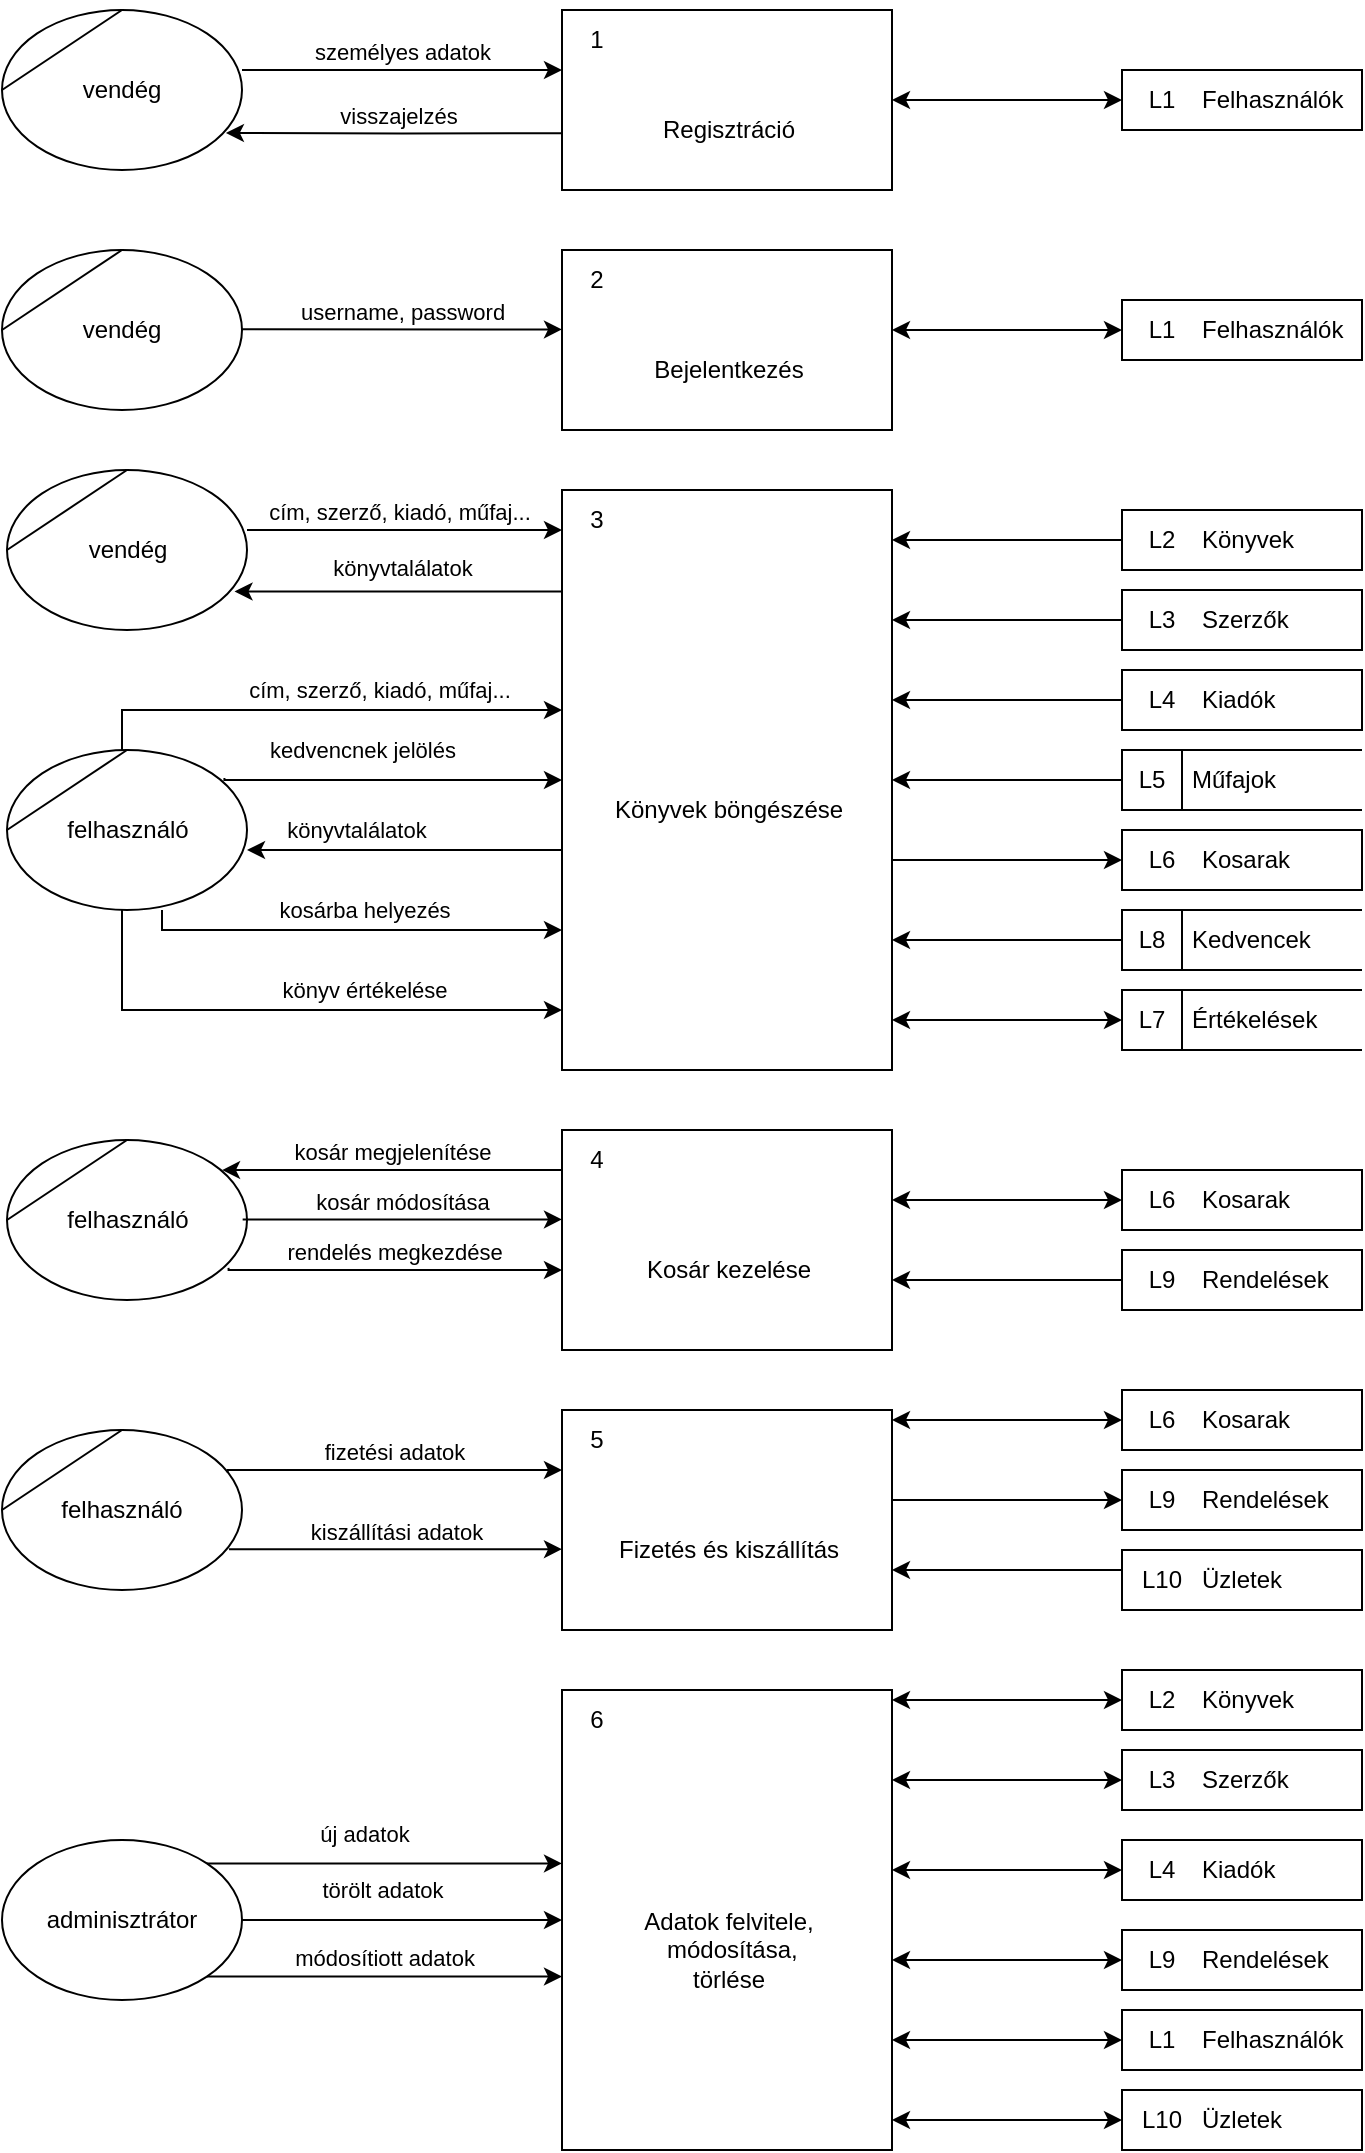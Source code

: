 <mxfile version="20.8.20" type="device"><diagram name="Page-1" id="_qsF4wstuvwp_UwOPnYQ"><mxGraphModel dx="1521" dy="838" grid="1" gridSize="10" guides="1" tooltips="1" connect="1" arrows="1" fold="1" page="1" pageScale="1" pageWidth="850" pageHeight="1100" math="0" shadow="0"><root><mxCell id="0"/><mxCell id="1" parent="0"/><mxCell id="DANlGAtd_FARZGhDrok2-2" value="vendég" style="shape=stencil(tZRtjoMgEIZPw98GJR6gYXfvQe10nZQCAbYft99RNKlW7GajiTGZeeXhnZGBCRka5YCVvGHig5VlwTm9Kb5NYhUc1DElr8qjOmhISojenuGGx9gz0DTgMbaq+GR8T9+0j5C1NYYgaE0YKU86wRQaWsvvCdZv/xhFjvgXiOB7kynLyq+/Y3fVNuBiI79j7OB+db/rgceOi61+3Grg4v9YISmTO9xCHlR9/vb2xxxnzYDW6AK8OfLTeZzO66ynzM5CnqyHBUsn1DqN9UITnWoH/kUY5Iu9PtVUzRY1jx4IGk22K9UioSs+44+uvFxl3bKX1nTZdE12iV8=);whiteSpace=wrap;html=1;" parent="1" vertex="1"><mxGeometry x="40" y="20" width="120" height="80" as="geometry"/></mxCell><mxCell id="DANlGAtd_FARZGhDrok2-3" value="Regisztráció" style="html=1;dashed=0;whitespace=wrap;shape=mxgraph.dfd.process;align=center;container=1;collapsible=0;spacingTop=30;" parent="1" vertex="1"><mxGeometry x="320" y="20" width="165" height="90" as="geometry"/></mxCell><mxCell id="DANlGAtd_FARZGhDrok2-4" value="1" style="text;html=1;strokeColor=none;fillColor=none;align=center;verticalAlign=middle;whiteSpace=wrap;rounded=0;movable=0;resizable=0;rotatable=0;cloneable=0;deletable=0;connectable=0;allowArrows=0;pointerEvents=1;" parent="DANlGAtd_FARZGhDrok2-3" vertex="1"><mxGeometry width="35" height="30" as="geometry"/></mxCell><mxCell id="DANlGAtd_FARZGhDrok2-5" value="" style="text;html=1;strokeColor=none;fillColor=none;align=left;verticalAlign=middle;whiteSpace=wrap;rounded=0;movable=0;resizable=0;connectable=0;allowArrows=0;rotatable=0;cloneable=0;deletable=0;spacingLeft=6;autosize=1;resizeWidth=0;" parent="DANlGAtd_FARZGhDrok2-3" vertex="1"><mxGeometry x="35" y="-5" width="50" height="40" as="geometry"/></mxCell><mxCell id="DANlGAtd_FARZGhDrok2-6" value="személyes adatok" style="endArrow=classic;html=1;rounded=0;verticalAlign=bottom;edgeStyle=orthogonalEdgeStyle;" parent="1" target="DANlGAtd_FARZGhDrok2-3" edge="1"><mxGeometry width="50" height="50" relative="1" as="geometry"><mxPoint x="160" y="50" as="sourcePoint"/><mxPoint x="280" y="50" as="targetPoint"/><mxPoint as="offset"/><Array as="points"><mxPoint x="280" y="50"/><mxPoint x="280" y="50"/></Array></mxGeometry></mxCell><mxCell id="DANlGAtd_FARZGhDrok2-7" value="visszajelzés&lt;br&gt;" style="endArrow=classic;html=1;rounded=0;verticalAlign=bottom;exitX=-0.001;exitY=0.685;exitDx=0;exitDy=0;exitPerimeter=0;edgeStyle=orthogonalEdgeStyle;entryX=0.933;entryY=0.768;entryDx=0;entryDy=0;entryPerimeter=0;" parent="1" source="DANlGAtd_FARZGhDrok2-3" target="DANlGAtd_FARZGhDrok2-2" edge="1"><mxGeometry x="-0.186" y="-13" width="50" height="50" relative="1" as="geometry"><mxPoint x="170" y="60" as="sourcePoint"/><mxPoint x="160" y="60" as="targetPoint"/><mxPoint x="-13" y="13" as="offset"/><Array as="points"/></mxGeometry></mxCell><mxCell id="DANlGAtd_FARZGhDrok2-20" value="Felhasználók" style="html=1;dashed=0;whitespace=wrap;shape=mxgraph.dfd.dataStoreID2;align=left;spacingLeft=38;container=1;collapsible=0;" parent="1" vertex="1"><mxGeometry x="600" y="50" width="120" height="30" as="geometry"/></mxCell><mxCell id="DANlGAtd_FARZGhDrok2-21" value="L1" style="text;html=1;strokeColor=none;fillColor=none;align=center;verticalAlign=middle;whiteSpace=wrap;rounded=0;connectable=0;allowArrows=0;movable=0;resizable=0;rotatable=0;cloneable=0;deletable=0;" parent="DANlGAtd_FARZGhDrok2-20" vertex="1"><mxGeometry x="5" width="30" height="30" as="geometry"/></mxCell><mxCell id="DANlGAtd_FARZGhDrok2-22" value="&lt;br&gt;" style="endArrow=classic;startArrow=classic;html=1;rounded=0;verticalAlign=bottom;" parent="1" source="DANlGAtd_FARZGhDrok2-3" target="DANlGAtd_FARZGhDrok2-20" edge="1"><mxGeometry width="50" height="50" relative="1" as="geometry"><mxPoint x="490" y="63" as="sourcePoint"/><mxPoint x="540" y="60" as="targetPoint"/></mxGeometry></mxCell><mxCell id="DANlGAtd_FARZGhDrok2-23" value="vendég" style="shape=stencil(tZRtjoMgEIZPw98GJR6gYXfvQe10nZQCAbYft99RNKlW7GajiTGZeeXhnZGBCRka5YCVvGHig5VlwTm9Kb5NYhUc1DElr8qjOmhISojenuGGx9gz0DTgMbaq+GR8T9+0j5C1NYYgaE0YKU86wRQaWsvvCdZv/xhFjvgXiOB7kynLyq+/Y3fVNuBiI79j7OB+db/rgceOi61+3Grg4v9YISmTO9xCHlR9/vb2xxxnzYDW6AK8OfLTeZzO66ynzM5CnqyHBUsn1DqN9UITnWoH/kUY5Iu9PtVUzRY1jx4IGk22K9UioSs+44+uvFxl3bKX1nTZdE12iV8=);whiteSpace=wrap;html=1;" parent="1" vertex="1"><mxGeometry x="40" y="140" width="120" height="80" as="geometry"/></mxCell><mxCell id="DANlGAtd_FARZGhDrok2-24" value="Bejelentkezés" style="html=1;dashed=0;whitespace=wrap;shape=mxgraph.dfd.process;align=center;container=1;collapsible=0;spacingTop=30;" parent="1" vertex="1"><mxGeometry x="320" y="140" width="165" height="90" as="geometry"/></mxCell><mxCell id="DANlGAtd_FARZGhDrok2-25" value="2" style="text;html=1;strokeColor=none;fillColor=none;align=center;verticalAlign=middle;whiteSpace=wrap;rounded=0;movable=0;resizable=0;rotatable=0;cloneable=0;deletable=0;connectable=0;allowArrows=0;pointerEvents=1;" parent="DANlGAtd_FARZGhDrok2-24" vertex="1"><mxGeometry width="35" height="30" as="geometry"/></mxCell><mxCell id="DANlGAtd_FARZGhDrok2-26" value="" style="text;html=1;strokeColor=none;fillColor=none;align=left;verticalAlign=middle;whiteSpace=wrap;rounded=0;movable=0;resizable=0;connectable=0;allowArrows=0;rotatable=0;cloneable=0;deletable=0;spacingLeft=6;autosize=1;resizeWidth=0;" parent="DANlGAtd_FARZGhDrok2-24" vertex="1"><mxGeometry x="35" y="-5" width="50" height="40" as="geometry"/></mxCell><mxCell id="DANlGAtd_FARZGhDrok2-27" value="username, password" style="endArrow=classic;html=1;rounded=0;verticalAlign=bottom;edgeStyle=orthogonalEdgeStyle;" parent="1" target="DANlGAtd_FARZGhDrok2-24" edge="1"><mxGeometry width="50" height="50" relative="1" as="geometry"><mxPoint x="160" y="179.66" as="sourcePoint"/><mxPoint x="280" y="179.66" as="targetPoint"/><mxPoint as="offset"/><Array as="points"><mxPoint x="280" y="180"/><mxPoint x="280" y="180"/></Array></mxGeometry></mxCell><mxCell id="DANlGAtd_FARZGhDrok2-29" value="Felhasználók" style="html=1;dashed=0;whitespace=wrap;shape=mxgraph.dfd.dataStoreID2;align=left;spacingLeft=38;container=1;collapsible=0;" parent="1" vertex="1"><mxGeometry x="600" y="165" width="120" height="30" as="geometry"/></mxCell><mxCell id="DANlGAtd_FARZGhDrok2-30" value="L1" style="text;html=1;strokeColor=none;fillColor=none;align=center;verticalAlign=middle;whiteSpace=wrap;rounded=0;connectable=0;allowArrows=0;movable=0;resizable=0;rotatable=0;cloneable=0;deletable=0;" parent="DANlGAtd_FARZGhDrok2-29" vertex="1"><mxGeometry x="5" width="30" height="30" as="geometry"/></mxCell><mxCell id="DANlGAtd_FARZGhDrok2-31" value="&lt;br&gt;" style="endArrow=classic;startArrow=classic;html=1;rounded=0;verticalAlign=bottom;edgeStyle=orthogonalEdgeStyle;" parent="1" source="DANlGAtd_FARZGhDrok2-24" target="DANlGAtd_FARZGhDrok2-29" edge="1"><mxGeometry width="50" height="50" relative="1" as="geometry"><mxPoint x="510" y="190" as="sourcePoint"/><mxPoint x="580" y="190" as="targetPoint"/><Array as="points"><mxPoint x="500" y="180"/><mxPoint x="500" y="180"/></Array></mxGeometry></mxCell><mxCell id="DANlGAtd_FARZGhDrok2-54" style="edgeStyle=orthogonalEdgeStyle;rounded=0;orthogonalLoop=1;jettySize=auto;html=1;entryX=0.948;entryY=0.759;entryDx=0;entryDy=0;entryPerimeter=0;" parent="1" source="DANlGAtd_FARZGhDrok2-32" target="DANlGAtd_FARZGhDrok2-46" edge="1"><mxGeometry relative="1" as="geometry"><mxPoint x="280" y="302" as="sourcePoint"/><Array as="points"><mxPoint x="241" y="310"/></Array></mxGeometry></mxCell><mxCell id="DANlGAtd_FARZGhDrok2-56" value="könyvtalálatok&lt;br&gt;" style="edgeLabel;html=1;align=center;verticalAlign=middle;resizable=0;points=[];" parent="DANlGAtd_FARZGhDrok2-54" vertex="1" connectable="0"><mxGeometry x="-0.121" relative="1" as="geometry"><mxPoint x="-8" y="-12" as="offset"/></mxGeometry></mxCell><mxCell id="DANlGAtd_FARZGhDrok2-55" style="edgeStyle=orthogonalEdgeStyle;rounded=0;orthogonalLoop=1;jettySize=auto;html=1;" parent="1" source="DANlGAtd_FARZGhDrok2-32" target="DANlGAtd_FARZGhDrok2-48" edge="1"><mxGeometry relative="1" as="geometry"><mxPoint x="280" y="370" as="sourcePoint"/><mxPoint x="150" y="350" as="targetPoint"/><Array as="points"><mxPoint x="200" y="440"/><mxPoint x="200" y="440"/></Array></mxGeometry></mxCell><mxCell id="DANlGAtd_FARZGhDrok2-113" value="könyvtalálatok" style="edgeLabel;html=1;align=center;verticalAlign=middle;resizable=0;points=[];" parent="DANlGAtd_FARZGhDrok2-55" vertex="1" connectable="0"><mxGeometry x="-0.127" y="-1" relative="1" as="geometry"><mxPoint x="-35" y="-9" as="offset"/></mxGeometry></mxCell><mxCell id="DANlGAtd_FARZGhDrok2-32" value="Könyvek böngészése&lt;br&gt;" style="html=1;dashed=0;whitespace=wrap;shape=mxgraph.dfd.process;align=center;container=1;collapsible=0;spacingTop=30;" parent="1" vertex="1"><mxGeometry x="320" y="260" width="165" height="290" as="geometry"/></mxCell><mxCell id="DANlGAtd_FARZGhDrok2-33" value="3" style="text;html=1;strokeColor=none;fillColor=none;align=center;verticalAlign=middle;whiteSpace=wrap;rounded=0;movable=0;resizable=0;rotatable=0;cloneable=0;deletable=0;connectable=0;allowArrows=0;pointerEvents=1;" parent="DANlGAtd_FARZGhDrok2-32" vertex="1"><mxGeometry width="35" height="30" as="geometry"/></mxCell><mxCell id="DANlGAtd_FARZGhDrok2-34" value="" style="text;html=1;strokeColor=none;fillColor=none;align=left;verticalAlign=middle;whiteSpace=wrap;rounded=0;movable=0;resizable=0;connectable=0;allowArrows=0;rotatable=0;cloneable=0;deletable=0;spacingLeft=6;autosize=1;resizeWidth=0;" parent="DANlGAtd_FARZGhDrok2-32" vertex="1"><mxGeometry x="35" y="-5" width="50" height="40" as="geometry"/></mxCell><mxCell id="DANlGAtd_FARZGhDrok2-35" value="Könyvek" style="html=1;dashed=0;whitespace=wrap;shape=mxgraph.dfd.dataStoreID2;align=left;spacingLeft=38;container=1;collapsible=0;" parent="1" vertex="1"><mxGeometry x="600" y="270" width="120" height="30" as="geometry"/></mxCell><mxCell id="DANlGAtd_FARZGhDrok2-36" value="L2" style="text;html=1;strokeColor=none;fillColor=none;align=center;verticalAlign=middle;whiteSpace=wrap;rounded=0;connectable=0;allowArrows=0;movable=0;resizable=0;rotatable=0;cloneable=0;deletable=0;" parent="DANlGAtd_FARZGhDrok2-35" vertex="1"><mxGeometry x="5" width="30" height="30" as="geometry"/></mxCell><mxCell id="DANlGAtd_FARZGhDrok2-38" value="Szerzők" style="html=1;dashed=0;whitespace=wrap;shape=mxgraph.dfd.dataStoreID2;align=left;spacingLeft=38;container=1;collapsible=0;" parent="1" vertex="1"><mxGeometry x="600" y="310" width="120" height="30" as="geometry"/></mxCell><mxCell id="DANlGAtd_FARZGhDrok2-39" value="L3" style="text;html=1;strokeColor=none;fillColor=none;align=center;verticalAlign=middle;whiteSpace=wrap;rounded=0;connectable=0;allowArrows=0;movable=0;resizable=0;rotatable=0;cloneable=0;deletable=0;" parent="DANlGAtd_FARZGhDrok2-38" vertex="1"><mxGeometry x="5" width="30" height="30" as="geometry"/></mxCell><mxCell id="DANlGAtd_FARZGhDrok2-41" value="Kiadók&lt;br&gt;" style="html=1;dashed=0;whitespace=wrap;shape=mxgraph.dfd.dataStoreID2;align=left;spacingLeft=38;container=1;collapsible=0;" parent="1" vertex="1"><mxGeometry x="600" y="350" width="120" height="30" as="geometry"/></mxCell><mxCell id="DANlGAtd_FARZGhDrok2-42" value="L4" style="text;html=1;strokeColor=none;fillColor=none;align=center;verticalAlign=middle;whiteSpace=wrap;rounded=0;connectable=0;allowArrows=0;movable=0;resizable=0;rotatable=0;cloneable=0;deletable=0;" parent="DANlGAtd_FARZGhDrok2-41" vertex="1"><mxGeometry x="5" width="30" height="30" as="geometry"/></mxCell><mxCell id="DANlGAtd_FARZGhDrok2-46" value="vendég" style="shape=stencil(tZRtjoMgEIZPw98GJR6gYXfvQe10nZQCAbYft99RNKlW7GajiTGZeeXhnZGBCRka5YCVvGHig5VlwTm9Kb5NYhUc1DElr8qjOmhISojenuGGx9gz0DTgMbaq+GR8T9+0j5C1NYYgaE0YKU86wRQaWsvvCdZv/xhFjvgXiOB7kynLyq+/Y3fVNuBiI79j7OB+db/rgceOi61+3Grg4v9YISmTO9xCHlR9/vb2xxxnzYDW6AK8OfLTeZzO66ynzM5CnqyHBUsn1DqN9UITnWoH/kUY5Iu9PtVUzRY1jx4IGk22K9UioSs+44+uvFxl3bKX1nTZdE12iV8=);whiteSpace=wrap;html=1;" parent="1" vertex="1"><mxGeometry x="42.5" y="250" width="120" height="80" as="geometry"/></mxCell><mxCell id="DANlGAtd_FARZGhDrok2-47" value="" style="endArrow=classic;html=1;rounded=0;verticalAlign=bottom;edgeStyle=orthogonalEdgeStyle;" parent="1" source="DANlGAtd_FARZGhDrok2-46" target="DANlGAtd_FARZGhDrok2-32" edge="1"><mxGeometry width="50" height="50" relative="1" as="geometry"><mxPoint x="162.5" y="280" as="sourcePoint"/><mxPoint x="282.5" y="280" as="targetPoint"/><mxPoint as="offset"/><Array as="points"><mxPoint x="280" y="280"/><mxPoint x="280" y="280"/></Array></mxGeometry></mxCell><mxCell id="DANlGAtd_FARZGhDrok2-61" style="edgeStyle=orthogonalEdgeStyle;rounded=0;orthogonalLoop=1;jettySize=auto;html=1;" parent="1" source="DANlGAtd_FARZGhDrok2-48" target="DANlGAtd_FARZGhDrok2-32" edge="1"><mxGeometry relative="1" as="geometry"><Array as="points"><mxPoint x="120" y="480"/></Array></mxGeometry></mxCell><mxCell id="DANlGAtd_FARZGhDrok2-62" value="kosárba helyezés" style="edgeLabel;html=1;align=center;verticalAlign=middle;resizable=0;points=[];" parent="DANlGAtd_FARZGhDrok2-61" vertex="1" connectable="0"><mxGeometry x="0.253" relative="1" as="geometry"><mxPoint x="-21" y="-10" as="offset"/></mxGeometry></mxCell><mxCell id="DANlGAtd_FARZGhDrok2-106" style="edgeStyle=orthogonalEdgeStyle;rounded=0;orthogonalLoop=1;jettySize=auto;html=1;startArrow=none;startFill=0;endArrow=classic;endFill=1;" parent="1" source="DANlGAtd_FARZGhDrok2-48" target="DANlGAtd_FARZGhDrok2-32" edge="1"><mxGeometry relative="1" as="geometry"><Array as="points"><mxPoint x="100" y="520"/></Array></mxGeometry></mxCell><mxCell id="DANlGAtd_FARZGhDrok2-107" value="könyv értékelése" style="edgeLabel;html=1;align=center;verticalAlign=middle;resizable=0;points=[];" parent="DANlGAtd_FARZGhDrok2-106" vertex="1" connectable="0"><mxGeometry x="0.07" relative="1" as="geometry"><mxPoint x="26" y="-10" as="offset"/></mxGeometry></mxCell><mxCell id="DANlGAtd_FARZGhDrok2-48" value="felhasználó" style="shape=stencil(tZRtjoMgEIZPw98GJR6gYXfvQe10nZQCAbYft99RNKlW7GajiTGZeeXhnZGBCRka5YCVvGHig5VlwTm9Kb5NYhUc1DElr8qjOmhISojenuGGx9gz0DTgMbaq+GR8T9+0j5C1NYYgaE0YKU86wRQaWsvvCdZv/xhFjvgXiOB7kynLyq+/Y3fVNuBiI79j7OB+db/rgceOi61+3Grg4v9YISmTO9xCHlR9/vb2xxxnzYDW6AK8OfLTeZzO66ynzM5CnqyHBUsn1DqN9UITnWoH/kUY5Iu9PtVUzRY1jx4IGk22K9UioSs+44+uvFxl3bKX1nTZdE12iV8=);whiteSpace=wrap;html=1;" parent="1" vertex="1"><mxGeometry x="42.5" y="390" width="120" height="80" as="geometry"/></mxCell><mxCell id="DANlGAtd_FARZGhDrok2-49" value="" style="endArrow=classic;html=1;rounded=0;verticalAlign=bottom;edgeStyle=orthogonalEdgeStyle;" parent="1" source="DANlGAtd_FARZGhDrok2-48" target="DANlGAtd_FARZGhDrok2-32" edge="1"><mxGeometry width="50" height="50" relative="1" as="geometry"><mxPoint x="162.5" y="330.0" as="sourcePoint"/><mxPoint x="282.5" y="330.0" as="targetPoint"/><mxPoint as="offset"/><Array as="points"><mxPoint x="100" y="370"/></Array></mxGeometry></mxCell><mxCell id="DANlGAtd_FARZGhDrok2-51" value="cím, szerző, kiadó, műfaj...&amp;nbsp;" style="edgeLabel;html=1;align=center;verticalAlign=middle;resizable=0;points=[];" parent="DANlGAtd_FARZGhDrok2-49" vertex="1" connectable="0"><mxGeometry x="-0.252" y="1" relative="1" as="geometry"><mxPoint x="60" y="-9" as="offset"/></mxGeometry></mxCell><mxCell id="DANlGAtd_FARZGhDrok2-52" value="cím, szerző, kiadó, műfaj...&amp;nbsp;" style="edgeLabel;html=1;align=center;verticalAlign=middle;resizable=0;points=[];" parent="1" vertex="1" connectable="0"><mxGeometry x="220.328" y="270.0" as="geometry"><mxPoint x="19" y="1" as="offset"/></mxGeometry></mxCell><mxCell id="DANlGAtd_FARZGhDrok2-58" value="" style="endArrow=classic;html=1;rounded=0;verticalAlign=bottom;edgeStyle=orthogonalEdgeStyle;" parent="1" source="DANlGAtd_FARZGhDrok2-35" target="DANlGAtd_FARZGhDrok2-32" edge="1"><mxGeometry width="50" height="50" relative="1" as="geometry"><mxPoint x="530" y="280" as="sourcePoint"/><mxPoint x="500" y="280" as="targetPoint"/><Array as="points"><mxPoint x="540" y="285"/><mxPoint x="540" y="285"/></Array></mxGeometry></mxCell><mxCell id="DANlGAtd_FARZGhDrok2-59" value="" style="endArrow=classic;html=1;rounded=0;verticalAlign=bottom;edgeStyle=orthogonalEdgeStyle;" parent="1" source="DANlGAtd_FARZGhDrok2-38" target="DANlGAtd_FARZGhDrok2-32" edge="1"><mxGeometry width="50" height="50" relative="1" as="geometry"><mxPoint x="530" y="314.86" as="sourcePoint"/><mxPoint x="480" y="315" as="targetPoint"/><Array as="points"><mxPoint x="580" y="325"/><mxPoint x="580" y="325"/></Array></mxGeometry></mxCell><mxCell id="DANlGAtd_FARZGhDrok2-60" value="" style="endArrow=classic;html=1;rounded=0;verticalAlign=bottom;edgeStyle=orthogonalEdgeStyle;" parent="1" source="DANlGAtd_FARZGhDrok2-41" target="DANlGAtd_FARZGhDrok2-32" edge="1"><mxGeometry width="50" height="50" relative="1" as="geometry"><mxPoint x="530" y="345" as="sourcePoint"/><mxPoint x="482.5" y="344.86" as="targetPoint"/><Array as="points"><mxPoint x="590" y="365"/><mxPoint x="590" y="365"/></Array></mxGeometry></mxCell><mxCell id="DANlGAtd_FARZGhDrok2-67" value="Kosarak&lt;br&gt;" style="html=1;dashed=0;whitespace=wrap;shape=mxgraph.dfd.dataStoreID2;align=left;spacingLeft=38;container=1;collapsible=0;" parent="1" vertex="1"><mxGeometry x="600" y="430" width="120" height="30" as="geometry"/></mxCell><mxCell id="DANlGAtd_FARZGhDrok2-68" value="L6" style="text;html=1;strokeColor=none;fillColor=none;align=center;verticalAlign=middle;whiteSpace=wrap;rounded=0;connectable=0;allowArrows=0;movable=0;resizable=0;rotatable=0;cloneable=0;deletable=0;" parent="DANlGAtd_FARZGhDrok2-67" vertex="1"><mxGeometry x="5" width="30" height="30" as="geometry"/></mxCell><mxCell id="DANlGAtd_FARZGhDrok2-69" value="" style="endArrow=classic;html=1;rounded=0;verticalAlign=bottom;edgeStyle=orthogonalEdgeStyle;" parent="1" source="DANlGAtd_FARZGhDrok2-32" target="DANlGAtd_FARZGhDrok2-67" edge="1"><mxGeometry width="50" height="50" relative="1" as="geometry"><mxPoint x="540" y="365" as="sourcePoint"/><mxPoint x="492.5" y="364.86" as="targetPoint"/><Array as="points"><mxPoint x="580" y="445"/><mxPoint x="580" y="445"/></Array></mxGeometry></mxCell><mxCell id="DANlGAtd_FARZGhDrok2-70" value="felhasználó" style="shape=stencil(tZRtjoMgEIZPw98GJR6gYXfvQe10nZQCAbYft99RNKlW7GajiTGZeeXhnZGBCRka5YCVvGHig5VlwTm9Kb5NYhUc1DElr8qjOmhISojenuGGx9gz0DTgMbaq+GR8T9+0j5C1NYYgaE0YKU86wRQaWsvvCdZv/xhFjvgXiOB7kynLyq+/Y3fVNuBiI79j7OB+db/rgceOi61+3Grg4v9YISmTO9xCHlR9/vb2xxxnzYDW6AK8OfLTeZzO66ynzM5CnqyHBUsn1DqN9UITnWoH/kUY5Iu9PtVUzRY1jx4IGk22K9UioSs+44+uvFxl3bKX1nTZdE12iV8=);whiteSpace=wrap;html=1;" parent="1" vertex="1"><mxGeometry x="42.5" y="585" width="120" height="80" as="geometry"/></mxCell><mxCell id="DANlGAtd_FARZGhDrok2-71" value="Kosár kezelése" style="html=1;dashed=0;whitespace=wrap;shape=mxgraph.dfd.process;align=center;container=1;collapsible=0;spacingTop=30;" parent="1" vertex="1"><mxGeometry x="320" y="580" width="165" height="110" as="geometry"/></mxCell><mxCell id="DANlGAtd_FARZGhDrok2-72" value="4" style="text;html=1;strokeColor=none;fillColor=none;align=center;verticalAlign=middle;whiteSpace=wrap;rounded=0;movable=0;resizable=0;rotatable=0;cloneable=0;deletable=0;connectable=0;allowArrows=0;pointerEvents=1;" parent="DANlGAtd_FARZGhDrok2-71" vertex="1"><mxGeometry width="35" height="30" as="geometry"/></mxCell><mxCell id="DANlGAtd_FARZGhDrok2-73" value="" style="text;html=1;strokeColor=none;fillColor=none;align=left;verticalAlign=middle;whiteSpace=wrap;rounded=0;movable=0;resizable=0;connectable=0;allowArrows=0;rotatable=0;cloneable=0;deletable=0;spacingLeft=6;autosize=1;resizeWidth=0;" parent="DANlGAtd_FARZGhDrok2-71" vertex="1"><mxGeometry x="35" y="-5" width="50" height="40" as="geometry"/></mxCell><mxCell id="DANlGAtd_FARZGhDrok2-74" value="kosár módosítása" style="endArrow=classic;html=1;rounded=0;verticalAlign=bottom;edgeStyle=orthogonalEdgeStyle;" parent="1" target="DANlGAtd_FARZGhDrok2-71" edge="1"><mxGeometry width="50" height="50" relative="1" as="geometry"><mxPoint x="160.33" y="624.71" as="sourcePoint"/><mxPoint x="280.33" y="624.71" as="targetPoint"/><mxPoint as="offset"/><Array as="points"><mxPoint x="280" y="625"/><mxPoint x="280" y="625"/></Array></mxGeometry></mxCell><mxCell id="DANlGAtd_FARZGhDrok2-85" style="edgeStyle=orthogonalEdgeStyle;rounded=0;orthogonalLoop=1;jettySize=auto;html=1;endArrow=classic;endFill=1;startArrow=classic;startFill=1;" parent="1" source="DANlGAtd_FARZGhDrok2-75" target="DANlGAtd_FARZGhDrok2-71" edge="1"><mxGeometry relative="1" as="geometry"><Array as="points"><mxPoint x="500" y="615"/><mxPoint x="500" y="615"/></Array></mxGeometry></mxCell><mxCell id="DANlGAtd_FARZGhDrok2-75" value="Kosarak" style="html=1;dashed=0;whitespace=wrap;shape=mxgraph.dfd.dataStoreID2;align=left;spacingLeft=38;container=1;collapsible=0;" parent="1" vertex="1"><mxGeometry x="600" y="600" width="120" height="30" as="geometry"/></mxCell><mxCell id="DANlGAtd_FARZGhDrok2-76" value="L6" style="text;html=1;strokeColor=none;fillColor=none;align=center;verticalAlign=middle;whiteSpace=wrap;rounded=0;connectable=0;allowArrows=0;movable=0;resizable=0;rotatable=0;cloneable=0;deletable=0;" parent="DANlGAtd_FARZGhDrok2-75" vertex="1"><mxGeometry x="5" width="30" height="30" as="geometry"/></mxCell><mxCell id="DANlGAtd_FARZGhDrok2-78" value="rendelés megkezdése" style="endArrow=classic;html=1;rounded=0;verticalAlign=bottom;edgeStyle=orthogonalEdgeStyle;exitX=0.923;exitY=0.799;exitDx=0;exitDy=0;exitPerimeter=0;" parent="1" source="DANlGAtd_FARZGhDrok2-70" target="DANlGAtd_FARZGhDrok2-71" edge="1"><mxGeometry width="50" height="50" relative="1" as="geometry"><mxPoint x="160" y="650" as="sourcePoint"/><mxPoint x="280" y="650" as="targetPoint"/><mxPoint as="offset"/><Array as="points"><mxPoint x="153" y="650"/></Array></mxGeometry></mxCell><mxCell id="DANlGAtd_FARZGhDrok2-79" value="kosár megjelenítése" style="endArrow=classic;html=1;rounded=0;verticalAlign=bottom;edgeStyle=orthogonalEdgeStyle;entryX=0.896;entryY=0.188;entryDx=0;entryDy=0;entryPerimeter=0;" parent="1" source="DANlGAtd_FARZGhDrok2-71" target="DANlGAtd_FARZGhDrok2-70" edge="1"><mxGeometry width="50" height="50" relative="1" as="geometry"><mxPoint x="280" y="600" as="sourcePoint"/><mxPoint x="160" y="600" as="targetPoint"/><mxPoint as="offset"/><Array as="points"><mxPoint x="280" y="600"/><mxPoint x="280" y="600"/></Array></mxGeometry></mxCell><mxCell id="DANlGAtd_FARZGhDrok2-80" value="Rendelések" style="html=1;dashed=0;whitespace=wrap;shape=mxgraph.dfd.dataStoreID2;align=left;spacingLeft=38;container=1;collapsible=0;" parent="1" vertex="1"><mxGeometry x="600" y="640" width="120" height="30" as="geometry"/></mxCell><mxCell id="DANlGAtd_FARZGhDrok2-81" value="L9" style="text;html=1;strokeColor=none;fillColor=none;align=center;verticalAlign=middle;whiteSpace=wrap;rounded=0;connectable=0;allowArrows=0;movable=0;resizable=0;rotatable=0;cloneable=0;deletable=0;" parent="DANlGAtd_FARZGhDrok2-80" vertex="1"><mxGeometry x="5" width="30" height="30" as="geometry"/></mxCell><mxCell id="DANlGAtd_FARZGhDrok2-84" value="" style="endArrow=classic;html=1;rounded=0;verticalAlign=bottom;edgeStyle=orthogonalEdgeStyle;" parent="1" source="U0wFtGWnmbaNMeMz_Og1-1" target="DANlGAtd_FARZGhDrok2-32" edge="1"><mxGeometry width="50" height="50" relative="1" as="geometry"><mxPoint x="530" y="385.029" as="sourcePoint"/><mxPoint x="482.5" y="374.86" as="targetPoint"/><Array as="points"><mxPoint x="580" y="405"/><mxPoint x="580" y="405"/></Array></mxGeometry></mxCell><mxCell id="DANlGAtd_FARZGhDrok2-86" style="edgeStyle=orthogonalEdgeStyle;rounded=0;orthogonalLoop=1;jettySize=auto;html=1;" parent="1" source="DANlGAtd_FARZGhDrok2-80" target="DANlGAtd_FARZGhDrok2-71" edge="1"><mxGeometry relative="1" as="geometry"><mxPoint x="530" y="650" as="sourcePoint"/><mxPoint x="485" y="650" as="targetPoint"/><Array as="points"><mxPoint x="500" y="655"/><mxPoint x="500" y="655"/></Array></mxGeometry></mxCell><mxCell id="DANlGAtd_FARZGhDrok2-88" value="felhasználó" style="shape=stencil(tZRtjoMgEIZPw98GJR6gYXfvQe10nZQCAbYft99RNKlW7GajiTGZeeXhnZGBCRka5YCVvGHig5VlwTm9Kb5NYhUc1DElr8qjOmhISojenuGGx9gz0DTgMbaq+GR8T9+0j5C1NYYgaE0YKU86wRQaWsvvCdZv/xhFjvgXiOB7kynLyq+/Y3fVNuBiI79j7OB+db/rgceOi61+3Grg4v9YISmTO9xCHlR9/vb2xxxnzYDW6AK8OfLTeZzO66ynzM5CnqyHBUsn1DqN9UITnWoH/kUY5Iu9PtVUzRY1jx4IGk22K9UioSs+44+uvFxl3bKX1nTZdE12iV8=);whiteSpace=wrap;html=1;" parent="1" vertex="1"><mxGeometry x="40" y="730" width="120" height="80" as="geometry"/></mxCell><mxCell id="DANlGAtd_FARZGhDrok2-89" value="Fizetés és kiszállítás" style="html=1;dashed=0;whitespace=wrap;shape=mxgraph.dfd.process;align=center;container=1;collapsible=0;spacingTop=30;" parent="1" vertex="1"><mxGeometry x="320" y="720" width="165" height="110" as="geometry"/></mxCell><mxCell id="DANlGAtd_FARZGhDrok2-90" value="5" style="text;html=1;strokeColor=none;fillColor=none;align=center;verticalAlign=middle;whiteSpace=wrap;rounded=0;movable=0;resizable=0;rotatable=0;cloneable=0;deletable=0;connectable=0;allowArrows=0;pointerEvents=1;" parent="DANlGAtd_FARZGhDrok2-89" vertex="1"><mxGeometry width="35" height="30" as="geometry"/></mxCell><mxCell id="DANlGAtd_FARZGhDrok2-91" value="" style="text;html=1;strokeColor=none;fillColor=none;align=left;verticalAlign=middle;whiteSpace=wrap;rounded=0;movable=0;resizable=0;connectable=0;allowArrows=0;rotatable=0;cloneable=0;deletable=0;spacingLeft=6;autosize=1;resizeWidth=0;" parent="DANlGAtd_FARZGhDrok2-89" vertex="1"><mxGeometry x="35" y="-5" width="50" height="40" as="geometry"/></mxCell><mxCell id="DANlGAtd_FARZGhDrok2-92" value="fizetési adatok" style="endArrow=classic;html=1;rounded=0;verticalAlign=bottom;edgeStyle=orthogonalEdgeStyle;exitX=0.94;exitY=0.266;exitDx=0;exitDy=0;exitPerimeter=0;" parent="1" source="DANlGAtd_FARZGhDrok2-88" target="DANlGAtd_FARZGhDrok2-89" edge="1"><mxGeometry width="50" height="50" relative="1" as="geometry"><mxPoint x="160" y="750" as="sourcePoint"/><mxPoint x="280" y="750.0" as="targetPoint"/><mxPoint as="offset"/><Array as="points"><mxPoint x="153" y="750"/></Array></mxGeometry></mxCell><mxCell id="DANlGAtd_FARZGhDrok2-93" style="edgeStyle=orthogonalEdgeStyle;rounded=0;orthogonalLoop=1;jettySize=auto;html=1;endArrow=classic;endFill=1;startArrow=classic;startFill=1;" parent="1" source="DANlGAtd_FARZGhDrok2-94" target="DANlGAtd_FARZGhDrok2-89" edge="1"><mxGeometry relative="1" as="geometry"><Array as="points"><mxPoint x="600" y="725"/><mxPoint x="600" y="725"/></Array></mxGeometry></mxCell><mxCell id="DANlGAtd_FARZGhDrok2-94" value="Kosarak" style="html=1;dashed=0;whitespace=wrap;shape=mxgraph.dfd.dataStoreID2;align=left;spacingLeft=38;container=1;collapsible=0;" parent="1" vertex="1"><mxGeometry x="600" y="710" width="120" height="30" as="geometry"/></mxCell><mxCell id="DANlGAtd_FARZGhDrok2-95" value="L6" style="text;html=1;strokeColor=none;fillColor=none;align=center;verticalAlign=middle;whiteSpace=wrap;rounded=0;connectable=0;allowArrows=0;movable=0;resizable=0;rotatable=0;cloneable=0;deletable=0;" parent="DANlGAtd_FARZGhDrok2-94" vertex="1"><mxGeometry x="5" width="30" height="30" as="geometry"/></mxCell><mxCell id="DANlGAtd_FARZGhDrok2-96" value="kiszállítási adatok" style="endArrow=classic;html=1;rounded=0;verticalAlign=bottom;exitX=0.946;exitY=0.745;exitDx=0;exitDy=0;edgeStyle=orthogonalEdgeStyle;exitPerimeter=0;" parent="1" source="DANlGAtd_FARZGhDrok2-88" target="DANlGAtd_FARZGhDrok2-89" edge="1"><mxGeometry width="50" height="50" relative="1" as="geometry"><mxPoint x="180" y="810" as="sourcePoint"/><mxPoint x="280" y="790" as="targetPoint"/><mxPoint as="offset"/><Array as="points"><mxPoint x="220" y="790"/><mxPoint x="220" y="790"/></Array></mxGeometry></mxCell><mxCell id="DANlGAtd_FARZGhDrok2-98" value="Rendelések" style="html=1;dashed=0;whitespace=wrap;shape=mxgraph.dfd.dataStoreID2;align=left;spacingLeft=38;container=1;collapsible=0;" parent="1" vertex="1"><mxGeometry x="600" y="750" width="120" height="30" as="geometry"/></mxCell><mxCell id="DANlGAtd_FARZGhDrok2-99" value="L9" style="text;html=1;strokeColor=none;fillColor=none;align=center;verticalAlign=middle;whiteSpace=wrap;rounded=0;connectable=0;allowArrows=0;movable=0;resizable=0;rotatable=0;cloneable=0;deletable=0;" parent="DANlGAtd_FARZGhDrok2-98" vertex="1"><mxGeometry x="5" width="30" height="30" as="geometry"/></mxCell><mxCell id="DANlGAtd_FARZGhDrok2-100" style="edgeStyle=orthogonalEdgeStyle;rounded=0;orthogonalLoop=1;jettySize=auto;html=1;" parent="1" source="DANlGAtd_FARZGhDrok2-89" target="DANlGAtd_FARZGhDrok2-98" edge="1"><mxGeometry relative="1" as="geometry"><mxPoint x="485" y="790" as="sourcePoint"/><mxPoint x="530" y="790" as="targetPoint"/><Array as="points"><mxPoint x="590" y="765"/><mxPoint x="590" y="765"/></Array></mxGeometry></mxCell><mxCell id="DANlGAtd_FARZGhDrok2-108" style="edgeStyle=orthogonalEdgeStyle;rounded=0;orthogonalLoop=1;jettySize=auto;html=1;startArrow=none;startFill=0;endArrow=classic;endFill=1;" parent="1" source="U0wFtGWnmbaNMeMz_Og1-5" target="DANlGAtd_FARZGhDrok2-32" edge="1"><mxGeometry relative="1" as="geometry"><Array as="points"><mxPoint x="570" y="485"/><mxPoint x="570" y="485"/></Array><mxPoint x="460" y="450" as="sourcePoint"/></mxGeometry></mxCell><mxCell id="DANlGAtd_FARZGhDrok2-109" style="edgeStyle=orthogonalEdgeStyle;rounded=0;orthogonalLoop=1;jettySize=auto;html=1;startArrow=classic;startFill=1;endArrow=classic;endFill=1;" parent="1" source="U0wFtGWnmbaNMeMz_Og1-3" target="DANlGAtd_FARZGhDrok2-32" edge="1"><mxGeometry relative="1" as="geometry"><mxPoint x="370" y="410" as="targetPoint"/><Array as="points"><mxPoint x="570" y="525"/><mxPoint x="570" y="525"/></Array><mxPoint x="370" y="450" as="sourcePoint"/></mxGeometry></mxCell><mxCell id="DANlGAtd_FARZGhDrok2-119" value="" style="endArrow=classic;html=1;rounded=0;verticalAlign=bottom;exitX=1;exitY=0.5;exitDx=0;exitDy=0;" parent="1" source="DANlGAtd_FARZGhDrok2-266" target="U0wFtGWnmbaNMeMz_Og1-9" edge="1"><mxGeometry width="50" height="50" relative="1" as="geometry"><mxPoint x="157.5" y="909.58" as="sourcePoint"/><mxPoint x="277.5" y="909.58" as="targetPoint"/><mxPoint as="offset"/></mxGeometry></mxCell><mxCell id="DANlGAtd_FARZGhDrok2-212" value="törölt adatok" style="edgeLabel;html=1;align=center;verticalAlign=middle;resizable=0;points=[];" parent="DANlGAtd_FARZGhDrok2-119" vertex="1" connectable="0"><mxGeometry x="-0.122" y="-1" relative="1" as="geometry"><mxPoint y="-16" as="offset"/></mxGeometry></mxCell><mxCell id="DANlGAtd_FARZGhDrok2-123" value="módosítiott adatok" style="endArrow=classic;html=1;rounded=0;verticalAlign=bottom;exitX=1;exitY=1;exitDx=0;exitDy=0;edgeStyle=orthogonalEdgeStyle;" parent="1" source="DANlGAtd_FARZGhDrok2-266" target="U0wFtGWnmbaNMeMz_Og1-9" edge="1"><mxGeometry width="50" height="50" relative="1" as="geometry"><mxPoint x="139.5" y="940" as="sourcePoint"/><mxPoint x="277.5" y="940" as="targetPoint"/><mxPoint as="offset"/><Array as="points"><mxPoint x="290" y="1003"/><mxPoint x="290" y="1003"/></Array></mxGeometry></mxCell><mxCell id="DANlGAtd_FARZGhDrok2-264" value="" style="endArrow=classic;html=1;rounded=0;verticalAlign=bottom;edgeStyle=orthogonalEdgeStyle;exitX=1;exitY=0;exitDx=0;exitDy=0;" parent="1" source="DANlGAtd_FARZGhDrok2-266" target="U0wFtGWnmbaNMeMz_Og1-9" edge="1"><mxGeometry width="50" height="50" relative="1" as="geometry"><mxPoint x="140.8" y="878.96" as="sourcePoint"/><mxPoint x="277.5" y="880.0" as="targetPoint"/><mxPoint as="offset"/><Array as="points"><mxPoint x="280" y="947"/><mxPoint x="280" y="947"/></Array></mxGeometry></mxCell><mxCell id="DANlGAtd_FARZGhDrok2-265" value="új adatok" style="edgeLabel;html=1;align=center;verticalAlign=middle;resizable=0;points=[];" parent="DANlGAtd_FARZGhDrok2-264" vertex="1" connectable="0"><mxGeometry x="-0.122" y="-1" relative="1" as="geometry"><mxPoint y="-16" as="offset"/></mxGeometry></mxCell><mxCell id="DANlGAtd_FARZGhDrok2-266" value="adminisztrátor" style="ellipse;whiteSpace=wrap;html=1;" parent="1" vertex="1"><mxGeometry x="40" y="935" width="120" height="80" as="geometry"/></mxCell><mxCell id="U0wFtGWnmbaNMeMz_Og1-1" value="Műfajok" style="html=1;dashed=0;whitespace=wrap;shape=mxgraph.dfd.dataStoreID;align=left;spacingLeft=33;container=1;collapsible=0;autosize=0;" parent="1" vertex="1"><mxGeometry x="600" y="390" width="120" height="30" as="geometry"/></mxCell><mxCell id="U0wFtGWnmbaNMeMz_Og1-2" value="L5" style="text;html=1;strokeColor=none;fillColor=none;align=center;verticalAlign=middle;whiteSpace=wrap;rounded=0;movable=0;resizable=0;rotatable=0;cloneable=0;deletable=0;allowArrows=0;connectable=0;" parent="U0wFtGWnmbaNMeMz_Og1-1" vertex="1"><mxGeometry width="30" height="30" as="geometry"/></mxCell><mxCell id="U0wFtGWnmbaNMeMz_Og1-3" value="Értékelések" style="html=1;dashed=0;whitespace=wrap;shape=mxgraph.dfd.dataStoreID;align=left;spacingLeft=33;container=1;collapsible=0;autosize=0;" parent="1" vertex="1"><mxGeometry x="600" y="510" width="120" height="30" as="geometry"/></mxCell><mxCell id="U0wFtGWnmbaNMeMz_Og1-4" value="L7" style="text;html=1;strokeColor=none;fillColor=none;align=center;verticalAlign=middle;whiteSpace=wrap;rounded=0;movable=0;resizable=0;rotatable=0;cloneable=0;deletable=0;allowArrows=0;connectable=0;" parent="U0wFtGWnmbaNMeMz_Og1-3" vertex="1"><mxGeometry width="30" height="30" as="geometry"/></mxCell><mxCell id="U0wFtGWnmbaNMeMz_Og1-5" value="Kedvencek" style="html=1;dashed=0;whitespace=wrap;shape=mxgraph.dfd.dataStoreID;align=left;spacingLeft=33;container=1;collapsible=0;autosize=0;" parent="1" vertex="1"><mxGeometry x="600" y="470" width="120" height="30" as="geometry"/></mxCell><mxCell id="U0wFtGWnmbaNMeMz_Og1-6" value="L8" style="text;html=1;strokeColor=none;fillColor=none;align=center;verticalAlign=middle;whiteSpace=wrap;rounded=0;movable=0;resizable=0;rotatable=0;cloneable=0;deletable=0;allowArrows=0;connectable=0;" parent="U0wFtGWnmbaNMeMz_Og1-5" vertex="1"><mxGeometry width="30" height="30" as="geometry"/></mxCell><mxCell id="U0wFtGWnmbaNMeMz_Og1-9" value="Adatok felvitele,&lt;br style=&quot;border-color: var(--border-color);&quot;&gt;&amp;nbsp;módosítása,&lt;br style=&quot;border-color: var(--border-color);&quot;&gt;törlése" style="html=1;dashed=0;whitespace=wrap;shape=mxgraph.dfd.process2;align=center;container=1;collapsible=0;spacingTop=30;" parent="1" vertex="1"><mxGeometry x="320" y="860" width="165" height="230" as="geometry"/></mxCell><mxCell id="U0wFtGWnmbaNMeMz_Og1-10" value="6" style="text;html=1;strokeColor=none;fillColor=none;align=center;verticalAlign=middle;whiteSpace=wrap;rounded=0;connectable=0;allowArrows=0;editable=1;movable=0;resizable=0;rotatable=0;deletable=0;locked=0;cloneable=0;" parent="U0wFtGWnmbaNMeMz_Og1-9" vertex="1"><mxGeometry width="35" height="30" as="geometry"/></mxCell><mxCell id="U0wFtGWnmbaNMeMz_Og1-11" value="" style="text;strokeColor=none;fillColor=none;align=left;verticalAlign=middle;whiteSpace=wrap;rounded=0;autosize=1;connectable=0;allowArrows=0;movable=0;resizable=0;rotatable=0;deletable=0;cloneable=0;spacingLeft=6;fontStyle=0;html=1;" parent="U0wFtGWnmbaNMeMz_Og1-9" vertex="1"><mxGeometry x="35" y="-5" width="50" height="40" as="geometry"/></mxCell><mxCell id="DANlGAtd_FARZGhDrok2-110" style="edgeStyle=orthogonalEdgeStyle;rounded=0;orthogonalLoop=1;jettySize=auto;html=1;startArrow=none;startFill=0;endArrow=classic;endFill=1;exitX=0.906;exitY=0.175;exitDx=0;exitDy=0;exitPerimeter=0;" parent="1" source="DANlGAtd_FARZGhDrok2-48" target="DANlGAtd_FARZGhDrok2-32" edge="1"><mxGeometry relative="1" as="geometry"><mxPoint x="202.5" y="379" as="sourcePoint"/><mxPoint x="300" y="370" as="targetPoint"/><Array as="points"><mxPoint x="151" y="405"/></Array></mxGeometry></mxCell><mxCell id="DANlGAtd_FARZGhDrok2-111" value="kedvencnek jelölés" style="edgeLabel;html=1;align=center;verticalAlign=middle;resizable=0;points=[];" parent="DANlGAtd_FARZGhDrok2-110" vertex="1" connectable="0"><mxGeometry x="-0.127" y="1" relative="1" as="geometry"><mxPoint x="-4" y="-14" as="offset"/></mxGeometry></mxCell><mxCell id="lqWChNvnKU_9ZhnM5uBe-1" value="Könyvek" style="html=1;dashed=0;whitespace=wrap;shape=mxgraph.dfd.dataStoreID2;align=left;spacingLeft=38;container=1;collapsible=0;" vertex="1" parent="1"><mxGeometry x="600" y="850" width="120" height="30" as="geometry"/></mxCell><mxCell id="lqWChNvnKU_9ZhnM5uBe-2" value="L2" style="text;html=1;strokeColor=none;fillColor=none;align=center;verticalAlign=middle;whiteSpace=wrap;rounded=0;connectable=0;allowArrows=0;movable=0;resizable=0;rotatable=0;cloneable=0;deletable=0;" vertex="1" parent="lqWChNvnKU_9ZhnM5uBe-1"><mxGeometry x="5" width="30" height="30" as="geometry"/></mxCell><mxCell id="lqWChNvnKU_9ZhnM5uBe-3" value="Szerzők" style="html=1;dashed=0;whitespace=wrap;shape=mxgraph.dfd.dataStoreID2;align=left;spacingLeft=38;container=1;collapsible=0;" vertex="1" parent="1"><mxGeometry x="600" y="890" width="120" height="30" as="geometry"/></mxCell><mxCell id="lqWChNvnKU_9ZhnM5uBe-4" value="L3" style="text;html=1;strokeColor=none;fillColor=none;align=center;verticalAlign=middle;whiteSpace=wrap;rounded=0;connectable=0;allowArrows=0;movable=0;resizable=0;rotatable=0;cloneable=0;deletable=0;" vertex="1" parent="lqWChNvnKU_9ZhnM5uBe-3"><mxGeometry x="5" width="30" height="30" as="geometry"/></mxCell><mxCell id="lqWChNvnKU_9ZhnM5uBe-5" value="Kiadók&lt;br&gt;" style="html=1;dashed=0;whitespace=wrap;shape=mxgraph.dfd.dataStoreID2;align=left;spacingLeft=38;container=1;collapsible=0;" vertex="1" parent="1"><mxGeometry x="600" y="935" width="120" height="30" as="geometry"/></mxCell><mxCell id="lqWChNvnKU_9ZhnM5uBe-6" value="L4" style="text;html=1;strokeColor=none;fillColor=none;align=center;verticalAlign=middle;whiteSpace=wrap;rounded=0;connectable=0;allowArrows=0;movable=0;resizable=0;rotatable=0;cloneable=0;deletable=0;" vertex="1" parent="lqWChNvnKU_9ZhnM5uBe-5"><mxGeometry x="5" width="30" height="30" as="geometry"/></mxCell><mxCell id="lqWChNvnKU_9ZhnM5uBe-7" value="" style="endArrow=classic;html=1;rounded=0;verticalAlign=bottom;startArrow=classic;startFill=1;edgeStyle=orthogonalEdgeStyle;" edge="1" parent="1" source="lqWChNvnKU_9ZhnM5uBe-1"><mxGeometry width="50" height="50" relative="1" as="geometry"><mxPoint x="530" y="880" as="sourcePoint"/><mxPoint x="485" y="865" as="targetPoint"/><Array as="points"><mxPoint x="540" y="865"/><mxPoint x="540" y="865"/></Array></mxGeometry></mxCell><mxCell id="lqWChNvnKU_9ZhnM5uBe-8" value="" style="endArrow=classic;html=1;rounded=0;verticalAlign=bottom;startArrow=classic;startFill=1;edgeStyle=orthogonalEdgeStyle;" edge="1" parent="1" source="lqWChNvnKU_9ZhnM5uBe-3"><mxGeometry width="50" height="50" relative="1" as="geometry"><mxPoint x="530" y="914.43" as="sourcePoint"/><mxPoint x="485" y="905" as="targetPoint"/><Array as="points"><mxPoint x="540" y="905"/><mxPoint x="540" y="905"/></Array></mxGeometry></mxCell><mxCell id="lqWChNvnKU_9ZhnM5uBe-9" value="" style="endArrow=classic;html=1;rounded=0;verticalAlign=bottom;startArrow=classic;startFill=1;edgeStyle=orthogonalEdgeStyle;" edge="1" parent="1" source="lqWChNvnKU_9ZhnM5uBe-5"><mxGeometry width="50" height="50" relative="1" as="geometry"><mxPoint x="530" y="950.14" as="sourcePoint"/><mxPoint x="485" y="950" as="targetPoint"/><Array as="points"><mxPoint x="540" y="950"/><mxPoint x="540" y="950"/></Array></mxGeometry></mxCell><mxCell id="lqWChNvnKU_9ZhnM5uBe-10" style="edgeStyle=orthogonalEdgeStyle;rounded=0;orthogonalLoop=1;jettySize=auto;html=1;startArrow=classic;startFill=1;endArrow=classic;endFill=1;" edge="1" parent="1" source="lqWChNvnKU_9ZhnM5uBe-11"><mxGeometry relative="1" as="geometry"><mxPoint x="485" y="995" as="targetPoint"/><Array as="points"><mxPoint x="540" y="995"/><mxPoint x="540" y="995"/></Array></mxGeometry></mxCell><mxCell id="lqWChNvnKU_9ZhnM5uBe-11" value="Rendelések" style="html=1;dashed=0;whitespace=wrap;shape=mxgraph.dfd.dataStoreID2;align=left;spacingLeft=38;container=1;collapsible=0;" vertex="1" parent="1"><mxGeometry x="600" y="980" width="120" height="30" as="geometry"/></mxCell><mxCell id="lqWChNvnKU_9ZhnM5uBe-12" value="L9" style="text;html=1;strokeColor=none;fillColor=none;align=center;verticalAlign=middle;whiteSpace=wrap;rounded=0;connectable=0;allowArrows=0;movable=0;resizable=0;rotatable=0;cloneable=0;deletable=0;" vertex="1" parent="lqWChNvnKU_9ZhnM5uBe-11"><mxGeometry x="5" width="30" height="30" as="geometry"/></mxCell><mxCell id="lqWChNvnKU_9ZhnM5uBe-13" style="edgeStyle=orthogonalEdgeStyle;rounded=0;orthogonalLoop=1;jettySize=auto;html=1;startArrow=classic;startFill=1;endArrow=classic;endFill=1;" edge="1" parent="1" source="lqWChNvnKU_9ZhnM5uBe-14"><mxGeometry relative="1" as="geometry"><mxPoint x="485" y="1035" as="targetPoint"/><Array as="points"><mxPoint x="550" y="1035"/><mxPoint x="550" y="1035"/></Array></mxGeometry></mxCell><mxCell id="lqWChNvnKU_9ZhnM5uBe-14" value="Felhasználók" style="html=1;dashed=0;whitespace=wrap;shape=mxgraph.dfd.dataStoreID2;align=left;spacingLeft=38;container=1;collapsible=0;" vertex="1" parent="1"><mxGeometry x="600" y="1020" width="120" height="30" as="geometry"/></mxCell><mxCell id="lqWChNvnKU_9ZhnM5uBe-15" value="L1" style="text;html=1;strokeColor=none;fillColor=none;align=center;verticalAlign=middle;whiteSpace=wrap;rounded=0;connectable=0;allowArrows=0;movable=0;resizable=0;rotatable=0;cloneable=0;deletable=0;" vertex="1" parent="lqWChNvnKU_9ZhnM5uBe-14"><mxGeometry x="5" width="30" height="30" as="geometry"/></mxCell><mxCell id="lqWChNvnKU_9ZhnM5uBe-18" style="edgeStyle=orthogonalEdgeStyle;rounded=0;orthogonalLoop=1;jettySize=auto;html=1;startArrow=classic;startFill=1;endArrow=classic;endFill=1;" edge="1" parent="1"><mxGeometry relative="1" as="geometry"><mxPoint x="485" y="1075" as="targetPoint"/><Array as="points"><mxPoint x="540" y="1075"/><mxPoint x="540" y="1075"/></Array><mxPoint x="600" y="1075" as="sourcePoint"/></mxGeometry></mxCell><mxCell id="lqWChNvnKU_9ZhnM5uBe-21" style="edgeStyle=orthogonalEdgeStyle;rounded=0;orthogonalLoop=1;jettySize=auto;html=1;endArrow=classic;endFill=1;startArrow=none;startFill=0;" edge="1" parent="1" target="DANlGAtd_FARZGhDrok2-89"><mxGeometry relative="1" as="geometry"><Array as="points"><mxPoint x="495" y="800"/><mxPoint x="495" y="800"/></Array><mxPoint x="600" y="800" as="sourcePoint"/><mxPoint x="495" y="735" as="targetPoint"/></mxGeometry></mxCell><mxCell id="lqWChNvnKU_9ZhnM5uBe-22" value="Üzletek" style="html=1;dashed=0;whitespace=wrap;shape=mxgraph.dfd.dataStoreID2;align=left;spacingLeft=38;container=1;collapsible=0;" vertex="1" parent="1"><mxGeometry x="600" y="790" width="120" height="30" as="geometry"/></mxCell><mxCell id="lqWChNvnKU_9ZhnM5uBe-23" value="L10" style="text;html=1;strokeColor=none;fillColor=none;align=center;verticalAlign=middle;whiteSpace=wrap;rounded=0;connectable=0;allowArrows=0;movable=0;resizable=0;rotatable=0;cloneable=0;deletable=0;" vertex="1" parent="lqWChNvnKU_9ZhnM5uBe-22"><mxGeometry x="5" width="30" height="30" as="geometry"/></mxCell><mxCell id="lqWChNvnKU_9ZhnM5uBe-24" value="Üzletek" style="html=1;dashed=0;whitespace=wrap;shape=mxgraph.dfd.dataStoreID2;align=left;spacingLeft=38;container=1;collapsible=0;" vertex="1" parent="1"><mxGeometry x="600" y="1060" width="120" height="30" as="geometry"/></mxCell><mxCell id="lqWChNvnKU_9ZhnM5uBe-25" value="L10" style="text;html=1;strokeColor=none;fillColor=none;align=center;verticalAlign=middle;whiteSpace=wrap;rounded=0;connectable=0;allowArrows=0;movable=0;resizable=0;rotatable=0;cloneable=0;deletable=0;" vertex="1" parent="lqWChNvnKU_9ZhnM5uBe-24"><mxGeometry x="5" width="30" height="30" as="geometry"/></mxCell></root></mxGraphModel></diagram></mxfile>